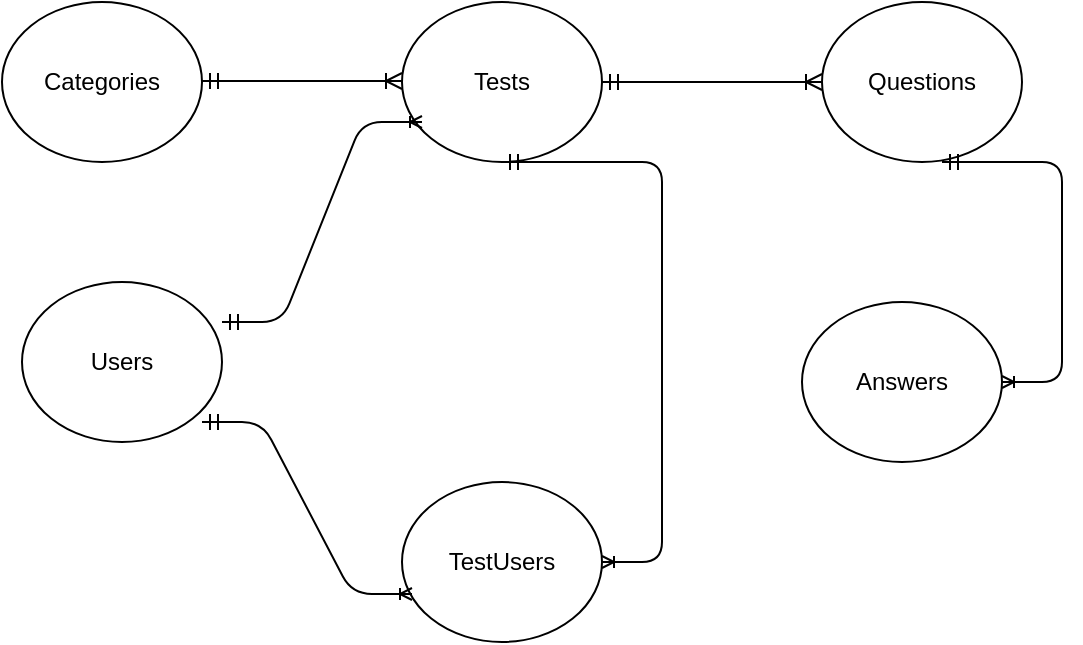 <mxfile version="15.5.0" type="github">
  <diagram id="R2lEEEUBdFMjLlhIrx00" name="Page-1">
    <mxGraphModel dx="1350" dy="745" grid="1" gridSize="10" guides="1" tooltips="1" connect="1" arrows="1" fold="1" page="1" pageScale="1" pageWidth="850" pageHeight="1100" math="0" shadow="0" extFonts="Permanent Marker^https://fonts.googleapis.com/css?family=Permanent+Marker">
      <root>
        <mxCell id="0" />
        <mxCell id="1" parent="0" />
        <mxCell id="R9kxOcNbnMPacdtnqW63-1" value="Categories" style="ellipse;whiteSpace=wrap;html=1;" vertex="1" parent="1">
          <mxGeometry x="170" y="120" width="100" height="80" as="geometry" />
        </mxCell>
        <mxCell id="R9kxOcNbnMPacdtnqW63-2" value="" style="edgeStyle=entityRelationEdgeStyle;fontSize=12;html=1;endArrow=ERoneToMany;startArrow=ERmandOne;curved=1;" edge="1" parent="1">
          <mxGeometry width="100" height="100" relative="1" as="geometry">
            <mxPoint x="270" y="159.5" as="sourcePoint" />
            <mxPoint x="370" y="159.5" as="targetPoint" />
          </mxGeometry>
        </mxCell>
        <mxCell id="R9kxOcNbnMPacdtnqW63-3" value="Tests" style="ellipse;whiteSpace=wrap;html=1;" vertex="1" parent="1">
          <mxGeometry x="370" y="120" width="100" height="80" as="geometry" />
        </mxCell>
        <mxCell id="R9kxOcNbnMPacdtnqW63-6" value="Questions" style="ellipse;whiteSpace=wrap;html=1;" vertex="1" parent="1">
          <mxGeometry x="580" y="120" width="100" height="80" as="geometry" />
        </mxCell>
        <mxCell id="R9kxOcNbnMPacdtnqW63-10" value="Answers" style="ellipse;whiteSpace=wrap;html=1;" vertex="1" parent="1">
          <mxGeometry x="570" y="270" width="100" height="80" as="geometry" />
        </mxCell>
        <mxCell id="R9kxOcNbnMPacdtnqW63-11" value="" style="fontSize=12;html=1;endArrow=ERoneToMany;startArrow=ERmandOne;exitX=1;exitY=0.5;exitDx=0;exitDy=0;" edge="1" parent="1" source="R9kxOcNbnMPacdtnqW63-3">
          <mxGeometry width="100" height="100" relative="1" as="geometry">
            <mxPoint x="485" y="159.5" as="sourcePoint" />
            <mxPoint x="580" y="160" as="targetPoint" />
          </mxGeometry>
        </mxCell>
        <mxCell id="R9kxOcNbnMPacdtnqW63-23" style="edgeStyle=none;jumpStyle=sharp;jumpSize=4;orthogonalLoop=1;jettySize=auto;html=1;endSize=4;" edge="1" parent="1" source="R9kxOcNbnMPacdtnqW63-12">
          <mxGeometry relative="1" as="geometry">
            <mxPoint x="420" y="370" as="targetPoint" />
          </mxGeometry>
        </mxCell>
        <mxCell id="R9kxOcNbnMPacdtnqW63-12" value="TestUsers" style="ellipse;whiteSpace=wrap;html=1;" vertex="1" parent="1">
          <mxGeometry x="370" y="360" width="100" height="80" as="geometry" />
        </mxCell>
        <mxCell id="R9kxOcNbnMPacdtnqW63-13" value="Users&lt;br&gt;" style="ellipse;whiteSpace=wrap;html=1;" vertex="1" parent="1">
          <mxGeometry x="180" y="260" width="100" height="80" as="geometry" />
        </mxCell>
        <mxCell id="R9kxOcNbnMPacdtnqW63-22" value="" style="edgeStyle=entityRelationEdgeStyle;fontSize=12;html=1;endArrow=ERoneToMany;startArrow=ERmandOne;endSize=4;jumpStyle=sharp;jumpSize=4;" edge="1" parent="1" target="R9kxOcNbnMPacdtnqW63-10">
          <mxGeometry width="100" height="100" relative="1" as="geometry">
            <mxPoint x="640" y="200" as="sourcePoint" />
            <mxPoint x="690" y="290" as="targetPoint" />
          </mxGeometry>
        </mxCell>
        <mxCell id="R9kxOcNbnMPacdtnqW63-24" value="" style="edgeStyle=entityRelationEdgeStyle;fontSize=12;html=1;endArrow=ERoneToMany;startArrow=ERmandOne;endSize=4;jumpStyle=sharp;jumpSize=4;entryX=0.05;entryY=0.7;entryDx=0;entryDy=0;entryPerimeter=0;" edge="1" parent="1" target="R9kxOcNbnMPacdtnqW63-12">
          <mxGeometry width="100" height="100" relative="1" as="geometry">
            <mxPoint x="270" y="330" as="sourcePoint" />
            <mxPoint x="320" y="420" as="targetPoint" />
          </mxGeometry>
        </mxCell>
        <mxCell id="R9kxOcNbnMPacdtnqW63-25" value="" style="edgeStyle=entityRelationEdgeStyle;fontSize=12;html=1;endArrow=ERoneToMany;startArrow=ERmandOne;endSize=4;jumpStyle=sharp;jumpSize=4;exitX=0.5;exitY=1;exitDx=0;exitDy=0;" edge="1" parent="1" source="R9kxOcNbnMPacdtnqW63-3" target="R9kxOcNbnMPacdtnqW63-12">
          <mxGeometry width="100" height="100" relative="1" as="geometry">
            <mxPoint x="350" y="330" as="sourcePoint" />
            <mxPoint x="450" y="230" as="targetPoint" />
          </mxGeometry>
        </mxCell>
        <mxCell id="R9kxOcNbnMPacdtnqW63-28" value="" style="edgeStyle=entityRelationEdgeStyle;fontSize=12;html=1;endArrow=ERoneToMany;startArrow=ERmandOne;endSize=4;jumpStyle=sharp;jumpSize=4;" edge="1" parent="1">
          <mxGeometry width="100" height="100" relative="1" as="geometry">
            <mxPoint x="280" y="280" as="sourcePoint" />
            <mxPoint x="380" y="180" as="targetPoint" />
          </mxGeometry>
        </mxCell>
      </root>
    </mxGraphModel>
  </diagram>
</mxfile>
